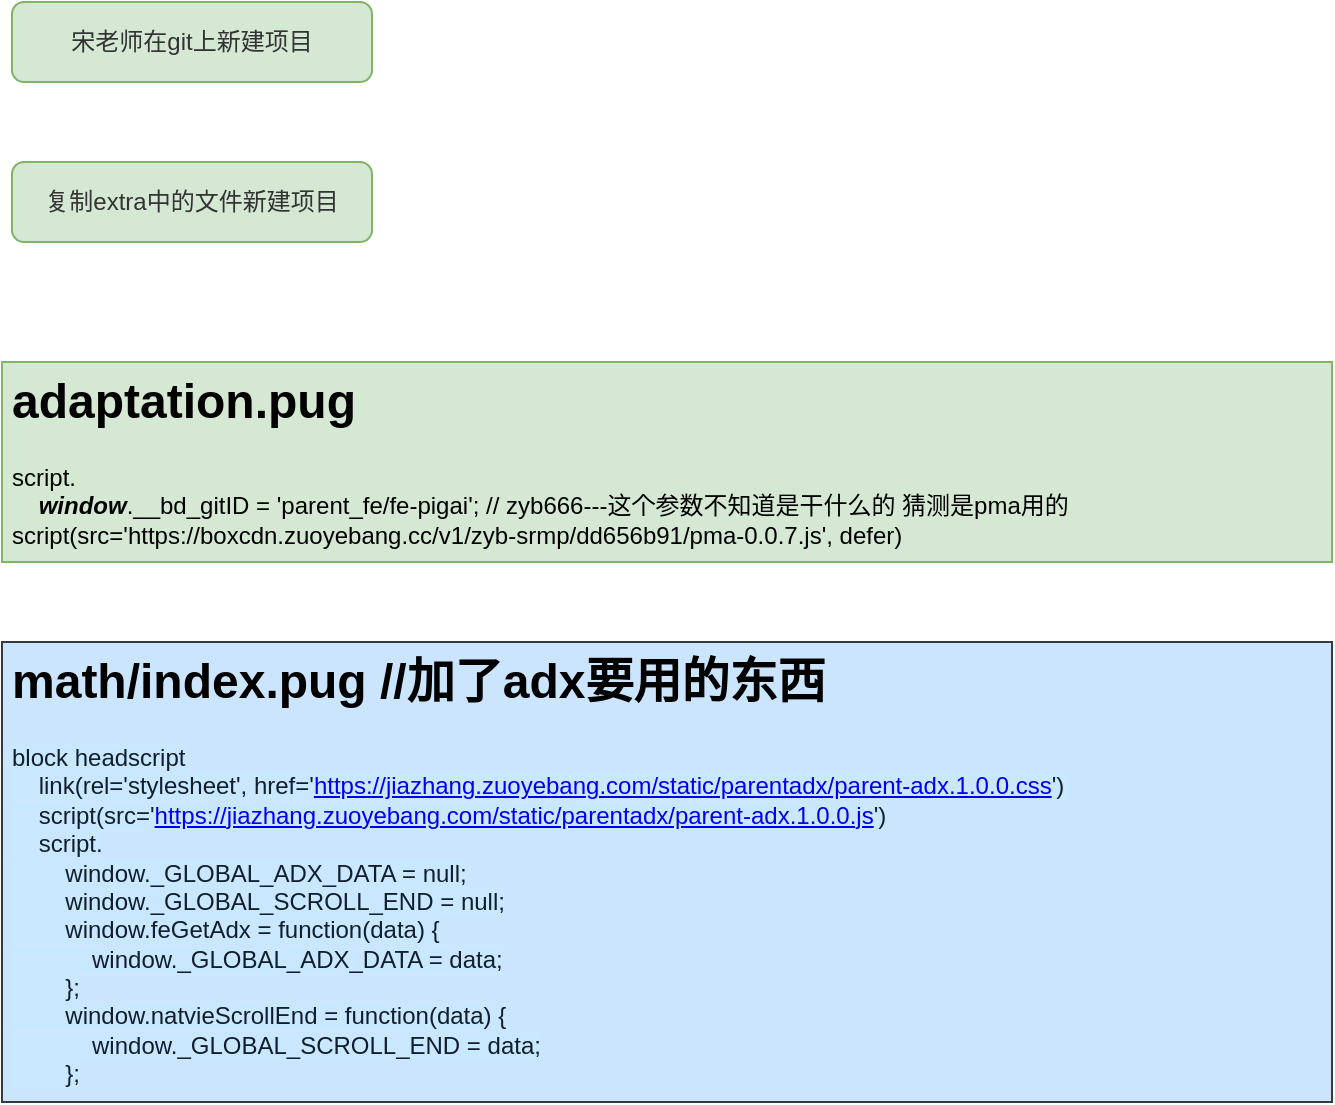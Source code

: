 <mxfile version="14.2.3" type="github"><diagram id="uZtWq5dA2kiW7C4pv2Wi" name="Page-1"><mxGraphModel dx="880" dy="590" grid="1" gridSize="10" guides="1" tooltips="1" connect="1" arrows="1" fold="1" page="1" pageScale="1" pageWidth="1027" pageHeight="1169" math="0" shadow="0"><root><mxCell id="0"/><mxCell id="1" parent="0"/><mxCell id="tKXeB_8AEM6nexIG0XaB-1" value="&lt;span&gt;&lt;font color=&quot;#333333&quot;&gt;宋老师在git上新建项目&lt;/font&gt;&lt;/span&gt;" style="rounded=1;whiteSpace=wrap;html=1;fillColor=#d5e8d4;strokeColor=#82b366;" vertex="1" parent="1"><mxGeometry x="210" y="40" width="180" height="40" as="geometry"/></mxCell><mxCell id="tKXeB_8AEM6nexIG0XaB-2" value="&lt;font color=&quot;#333333&quot;&gt;复制extra中的文件新建项目&lt;/font&gt;" style="rounded=1;whiteSpace=wrap;html=1;fillColor=#d5e8d4;strokeColor=#82b366;" vertex="1" parent="1"><mxGeometry x="210" y="120" width="180" height="40" as="geometry"/></mxCell><mxCell id="tKXeB_8AEM6nexIG0XaB-4" value="&lt;h1&gt;adaptation.pug&lt;/h1&gt;&lt;blockquote&gt;&lt;/blockquote&gt;script.&lt;br&gt;&lt;span style=&quot;font-weight: bold ; font-style: italic&quot;&gt;&amp;nbsp; &amp;nbsp; window&lt;/span&gt;.__bd_gitID = 'parent_fe/fe-pigai'; // zyb666---这个参数不知道是干什么的 猜测是pma用的&lt;br&gt;script(src='https://boxcdn.zuoyebang.cc/v1/zyb-srmp/dd656b91/pma-0.0.7.js', defer)" style="text;html=1;strokeColor=#82b366;fillColor=#d5e8d4;spacing=5;spacingTop=-20;whiteSpace=wrap;overflow=hidden;rounded=0;rotation=0;" vertex="1" parent="1"><mxGeometry x="205" y="220" width="665" height="100" as="geometry"/></mxCell><mxCell id="tKXeB_8AEM6nexIG0XaB-5" value="&lt;h1&gt;math/index.pug //加了adx要用的东西&lt;/h1&gt;&lt;font&gt;&lt;span style=&quot;font-size: 12px ; color: rgb(17 , 31 , 44) ; background-color: rgb(201 , 231 , 255)&quot;&gt;block headscript&lt;/span&gt;&lt;br style=&quot;box-sizing: border-box ; color: rgb(17 , 31 , 44) ; background-color: rgb(201 , 231 , 255)&quot;&gt;&lt;span style=&quot;font-size: 12px ; color: rgb(17 , 31 , 44) ; background-color: rgb(201 , 231 , 255)&quot;&gt;&amp;nbsp; &amp;nbsp; link(rel='stylesheet', href='&lt;/span&gt;&lt;a href=&quot;https://jiazhang.zuoyebang.com/static/parentadx/parent-adx.1.0.0.css&quot; target=&quot;_blank&quot; style=&quot;font-size: 12px ; box-sizing: border-box ; background: padding-box padding-box rgb(201 , 231 , 255) ; outline: none ; cursor: pointer ; transition: all 0.3s ease 0s&quot;&gt;https://jiazhang.zuoyebang.com/static/parentadx/parent-adx.1.0.0.css&lt;/a&gt;&lt;span style=&quot;font-size: 12px ; color: rgb(17 , 31 , 44) ; background-color: rgb(201 , 231 , 255)&quot;&gt;')&amp;nbsp;&lt;/span&gt;&lt;br style=&quot;box-sizing: border-box ; color: rgb(17 , 31 , 44) ; background-color: rgb(201 , 231 , 255)&quot;&gt;&lt;span style=&quot;font-size: 12px ; color: rgb(17 , 31 , 44) ; background-color: rgb(201 , 231 , 255)&quot;&gt;&amp;nbsp; &amp;nbsp; script(src='&lt;/span&gt;&lt;a href=&quot;https://jiazhang.zuoyebang.com/static/parentadx/parent-adx.1.0.0.js&quot; target=&quot;_blank&quot; style=&quot;font-size: 12px ; box-sizing: border-box ; background: padding-box padding-box rgb(201 , 231 , 255) ; outline: none ; cursor: pointer ; transition: all 0.3s ease 0s&quot;&gt;https://jiazhang.zuoyebang.com/static/parentadx/parent-adx.1.0.0.js&lt;/a&gt;&lt;span style=&quot;font-size: 12px ; color: rgb(17 , 31 , 44) ; background-color: rgb(201 , 231 , 255)&quot;&gt;')&lt;br&gt;&lt;/span&gt;&lt;/font&gt;&lt;blockquote style=&quot;margin: 0 0 0 40px ; border: none ; padding: 0px&quot;&gt;&lt;/blockquote&gt;&lt;blockquote style=&quot;margin: 0 0 0 40px ; border: none ; padding: 0px&quot;&gt;&lt;/blockquote&gt;&lt;span style=&quot;background-color: rgb(201 , 231 , 255) ; color: rgb(17 , 31 , 44)&quot;&gt;&amp;nbsp; &amp;nbsp; script.&lt;/span&gt;&lt;br&gt;&lt;blockquote style=&quot;margin: 0 0 0 40px ; border: none ; padding: 0px&quot;&gt;&lt;/blockquote&gt;&lt;span style=&quot;background-color: rgb(201 , 231 , 255) ; color: rgb(17 , 31 , 44)&quot;&gt;&amp;nbsp; &amp;nbsp; &amp;nbsp; &amp;nbsp; window._GLOBAL_ADX_DATA = null;&lt;/span&gt;&lt;br&gt;&lt;blockquote style=&quot;margin: 0 0 0 40px ; border: none ; padding: 0px&quot;&gt;&lt;/blockquote&gt;&lt;span style=&quot;background-color: rgb(201 , 231 , 255) ; color: rgb(17 , 31 , 44)&quot;&gt;&amp;nbsp; &amp;nbsp; &amp;nbsp; &amp;nbsp; window._GLOBAL_SCROLL_END = null;&lt;/span&gt;&lt;br&gt;&lt;blockquote style=&quot;margin: 0 0 0 40px ; border: none ; padding: 0px&quot;&gt;&lt;/blockquote&gt;&lt;span style=&quot;background-color: rgb(201 , 231 , 255) ; color: rgb(17 , 31 , 44)&quot;&gt;&amp;nbsp; &amp;nbsp; &amp;nbsp; &amp;nbsp; window.feGetAdx = function(data) {&lt;/span&gt;&lt;br&gt;&lt;blockquote style=&quot;margin: 0 0 0 40px ; border: none ; padding: 0px&quot;&gt;&lt;/blockquote&gt;&lt;span style=&quot;background-color: rgb(201 , 231 , 255) ; color: rgb(17 , 31 , 44)&quot;&gt;&amp;nbsp; &amp;nbsp; &amp;nbsp; &amp;nbsp; &amp;nbsp; &amp;nbsp; window._GLOBAL_ADX_DATA = data;&lt;/span&gt;&lt;br&gt;&lt;blockquote style=&quot;margin: 0 0 0 40px ; border: none ; padding: 0px&quot;&gt;&lt;/blockquote&gt;&lt;span style=&quot;background-color: rgb(201 , 231 , 255) ; color: rgb(17 , 31 , 44)&quot;&gt;&amp;nbsp; &amp;nbsp; &amp;nbsp; &amp;nbsp; };&lt;/span&gt;&lt;br&gt;&lt;blockquote style=&quot;margin: 0 0 0 40px ; border: none ; padding: 0px&quot;&gt;&lt;/blockquote&gt;&lt;span style=&quot;background-color: rgb(201 , 231 , 255) ; color: rgb(17 , 31 , 44)&quot;&gt;&amp;nbsp; &amp;nbsp; &amp;nbsp; &amp;nbsp; window.natvieScrollEnd = function(data) {&lt;/span&gt;&lt;br&gt;&lt;blockquote style=&quot;margin: 0 0 0 40px ; border: none ; padding: 0px&quot;&gt;&lt;/blockquote&gt;&lt;span style=&quot;background-color: rgb(201 , 231 , 255) ; color: rgb(17 , 31 , 44)&quot;&gt;&amp;nbsp; &amp;nbsp; &amp;nbsp; &amp;nbsp; &amp;nbsp; &amp;nbsp; window._GLOBAL_SCROLL_END = data;&lt;/span&gt;&lt;br&gt;&lt;font&gt;&lt;span style=&quot;font-size: 12px ; color: rgb(17 , 31 , 44) ; background-color: rgb(201 , 231 , 255)&quot;&gt;&amp;nbsp; &amp;nbsp; &amp;nbsp; &amp;nbsp; };&lt;/span&gt;&lt;/font&gt;&lt;blockquote style=&quot;margin: 0 0 0 40px ; border: none ; padding: 0px&quot;&gt;&lt;/blockquote&gt;&lt;blockquote style=&quot;margin: 0 0 0 40px ; border: none ; padding: 0px&quot;&gt;&lt;/blockquote&gt;&lt;blockquote style=&quot;margin: 0 0 0 40px ; border: none ; padding: 0px&quot;&gt;&lt;/blockquote&gt;&lt;blockquote style=&quot;margin: 0 0 0 40px ; border: none ; padding: 0px&quot;&gt;&lt;/blockquote&gt;&lt;blockquote style=&quot;margin: 0 0 0 40px ; border: none ; padding: 0px&quot;&gt;&lt;/blockquote&gt;&lt;blockquote style=&quot;margin: 0 0 0 40px ; border: none ; padding: 0px&quot;&gt;&lt;/blockquote&gt;&lt;blockquote style=&quot;margin: 0 0 0 40px ; border: none ; padding: 0px&quot;&gt;&lt;/blockquote&gt;&lt;blockquote&gt;&lt;/blockquote&gt;" style="text;html=1;strokeColor=#36393d;fillColor=#cce5ff;spacing=5;spacingTop=-20;whiteSpace=wrap;overflow=hidden;rounded=0;rotation=0;" vertex="1" parent="1"><mxGeometry x="205" y="360" width="665" height="230" as="geometry"/></mxCell></root></mxGraphModel></diagram></mxfile>